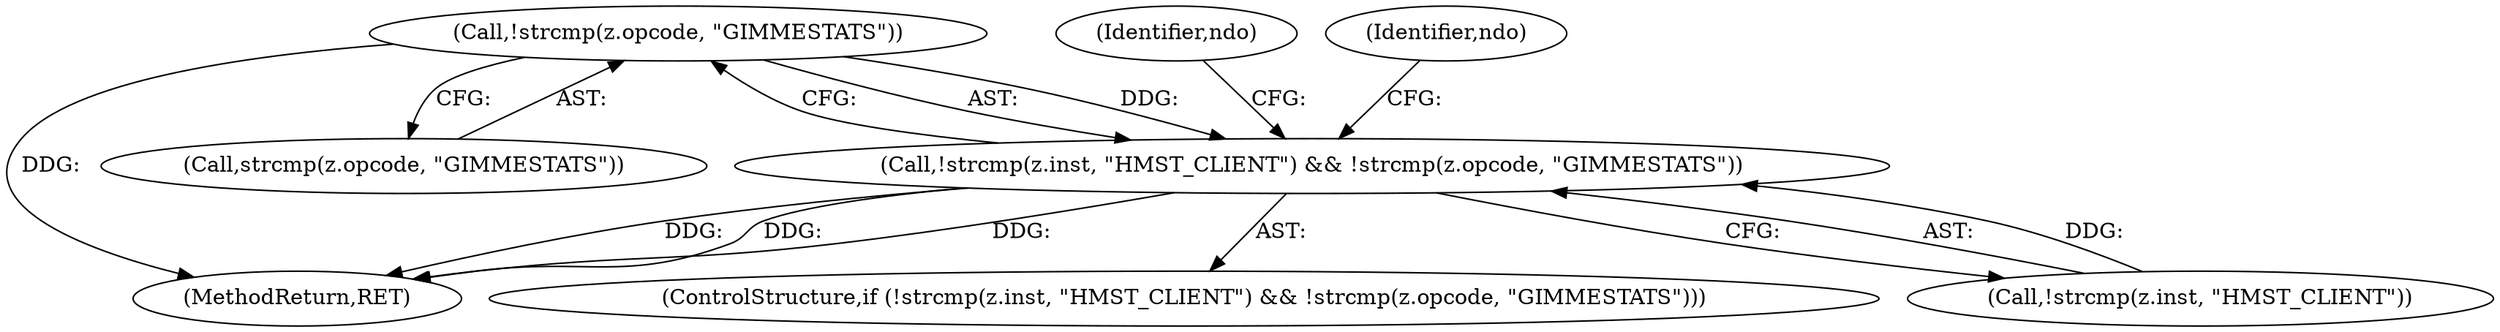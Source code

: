 digraph "0_tcpdump_d17507ffa3e9742199b02a66aa940e79ababfa30_0@API" {
"1000625" [label="(Call,!strcmp(z.opcode, \"GIMMESTATS\"))"];
"1000618" [label="(Call,!strcmp(z.inst, \"HMST_CLIENT\") && !strcmp(z.opcode, \"GIMMESTATS\"))"];
"1000748" [label="(MethodReturn,RET)"];
"1000617" [label="(ControlStructure,if (!strcmp(z.inst, \"HMST_CLIENT\") && !strcmp(z.opcode, \"GIMMESTATS\")))"];
"1000640" [label="(Identifier,ndo)"];
"1000634" [label="(Identifier,ndo)"];
"1000618" [label="(Call,!strcmp(z.inst, \"HMST_CLIENT\") && !strcmp(z.opcode, \"GIMMESTATS\"))"];
"1000626" [label="(Call,strcmp(z.opcode, \"GIMMESTATS\"))"];
"1000625" [label="(Call,!strcmp(z.opcode, \"GIMMESTATS\"))"];
"1000619" [label="(Call,!strcmp(z.inst, \"HMST_CLIENT\"))"];
"1000625" -> "1000618"  [label="AST: "];
"1000625" -> "1000626"  [label="CFG: "];
"1000626" -> "1000625"  [label="AST: "];
"1000618" -> "1000625"  [label="CFG: "];
"1000625" -> "1000748"  [label="DDG: "];
"1000625" -> "1000618"  [label="DDG: "];
"1000618" -> "1000617"  [label="AST: "];
"1000618" -> "1000619"  [label="CFG: "];
"1000619" -> "1000618"  [label="AST: "];
"1000634" -> "1000618"  [label="CFG: "];
"1000640" -> "1000618"  [label="CFG: "];
"1000618" -> "1000748"  [label="DDG: "];
"1000618" -> "1000748"  [label="DDG: "];
"1000618" -> "1000748"  [label="DDG: "];
"1000619" -> "1000618"  [label="DDG: "];
}
